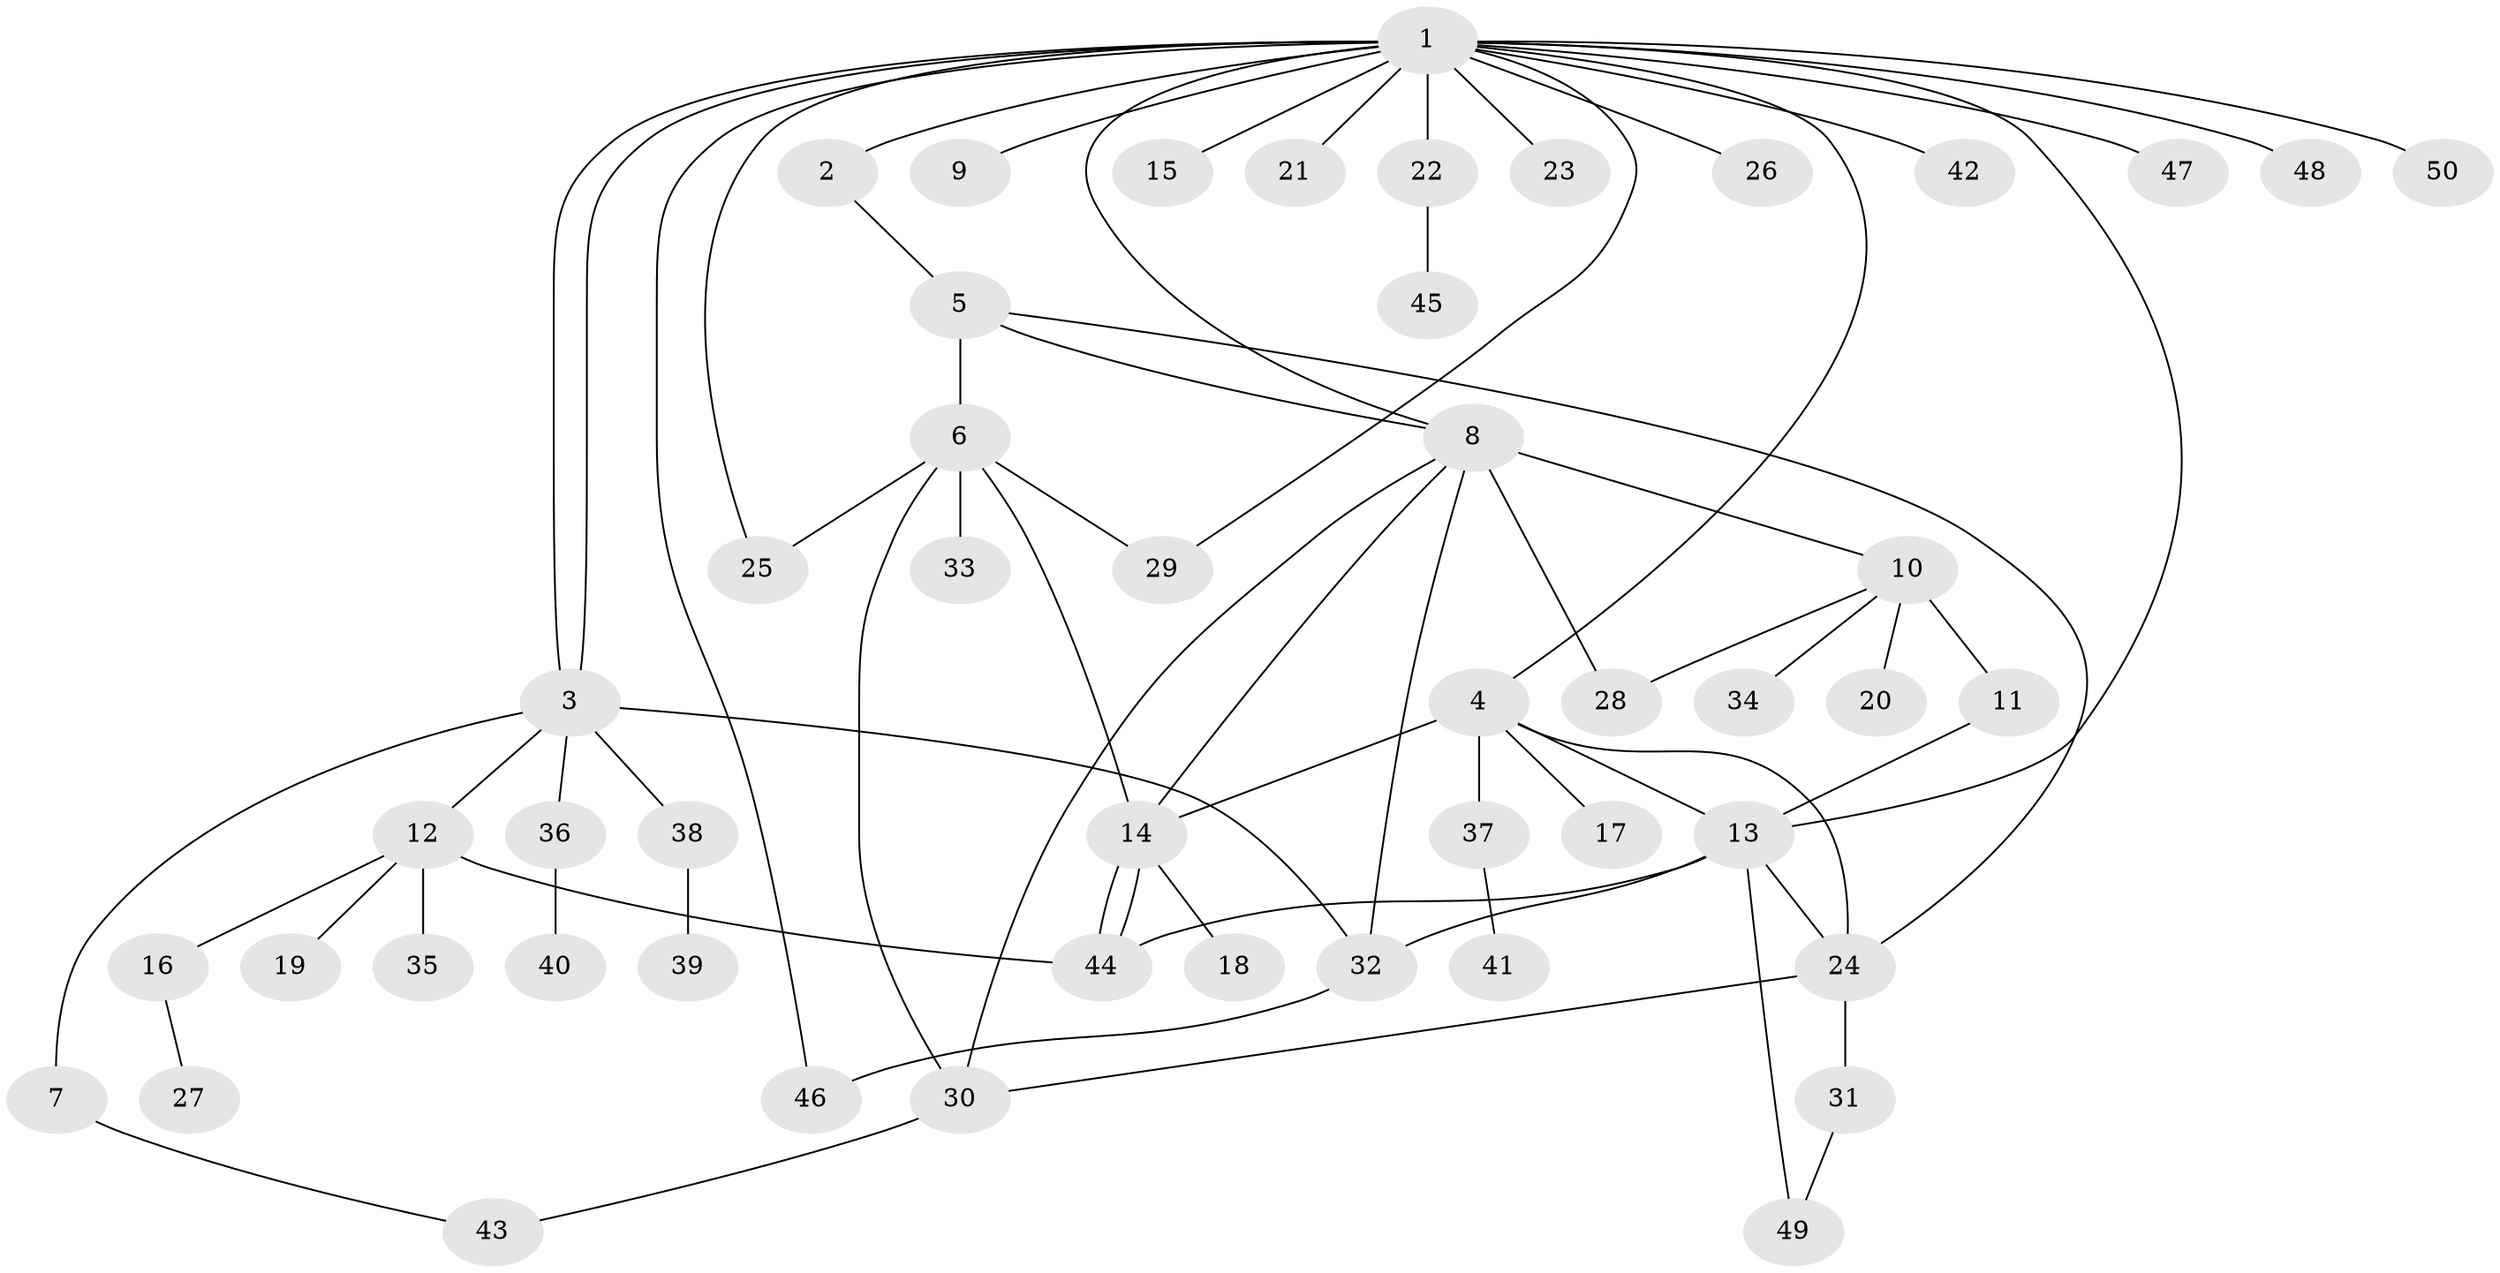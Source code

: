 // Generated by graph-tools (version 1.1) at 2025/35/03/09/25 02:35:47]
// undirected, 50 vertices, 70 edges
graph export_dot {
graph [start="1"]
  node [color=gray90,style=filled];
  1;
  2;
  3;
  4;
  5;
  6;
  7;
  8;
  9;
  10;
  11;
  12;
  13;
  14;
  15;
  16;
  17;
  18;
  19;
  20;
  21;
  22;
  23;
  24;
  25;
  26;
  27;
  28;
  29;
  30;
  31;
  32;
  33;
  34;
  35;
  36;
  37;
  38;
  39;
  40;
  41;
  42;
  43;
  44;
  45;
  46;
  47;
  48;
  49;
  50;
  1 -- 2;
  1 -- 3;
  1 -- 3;
  1 -- 4;
  1 -- 8;
  1 -- 9;
  1 -- 13;
  1 -- 15;
  1 -- 21;
  1 -- 22;
  1 -- 23;
  1 -- 25;
  1 -- 26;
  1 -- 29;
  1 -- 42;
  1 -- 46;
  1 -- 47;
  1 -- 48;
  1 -- 50;
  2 -- 5;
  3 -- 7;
  3 -- 12;
  3 -- 32;
  3 -- 36;
  3 -- 38;
  4 -- 13;
  4 -- 14;
  4 -- 17;
  4 -- 24;
  4 -- 37;
  5 -- 6;
  5 -- 8;
  5 -- 24;
  6 -- 14;
  6 -- 25;
  6 -- 29;
  6 -- 30;
  6 -- 33;
  7 -- 43;
  8 -- 10;
  8 -- 14;
  8 -- 28;
  8 -- 30;
  8 -- 32;
  10 -- 11;
  10 -- 20;
  10 -- 28;
  10 -- 34;
  11 -- 13;
  12 -- 16;
  12 -- 19;
  12 -- 35;
  12 -- 44;
  13 -- 24;
  13 -- 32;
  13 -- 44;
  13 -- 49;
  14 -- 18;
  14 -- 44;
  14 -- 44;
  16 -- 27;
  22 -- 45;
  24 -- 30;
  24 -- 31;
  30 -- 43;
  31 -- 49;
  32 -- 46;
  36 -- 40;
  37 -- 41;
  38 -- 39;
}
